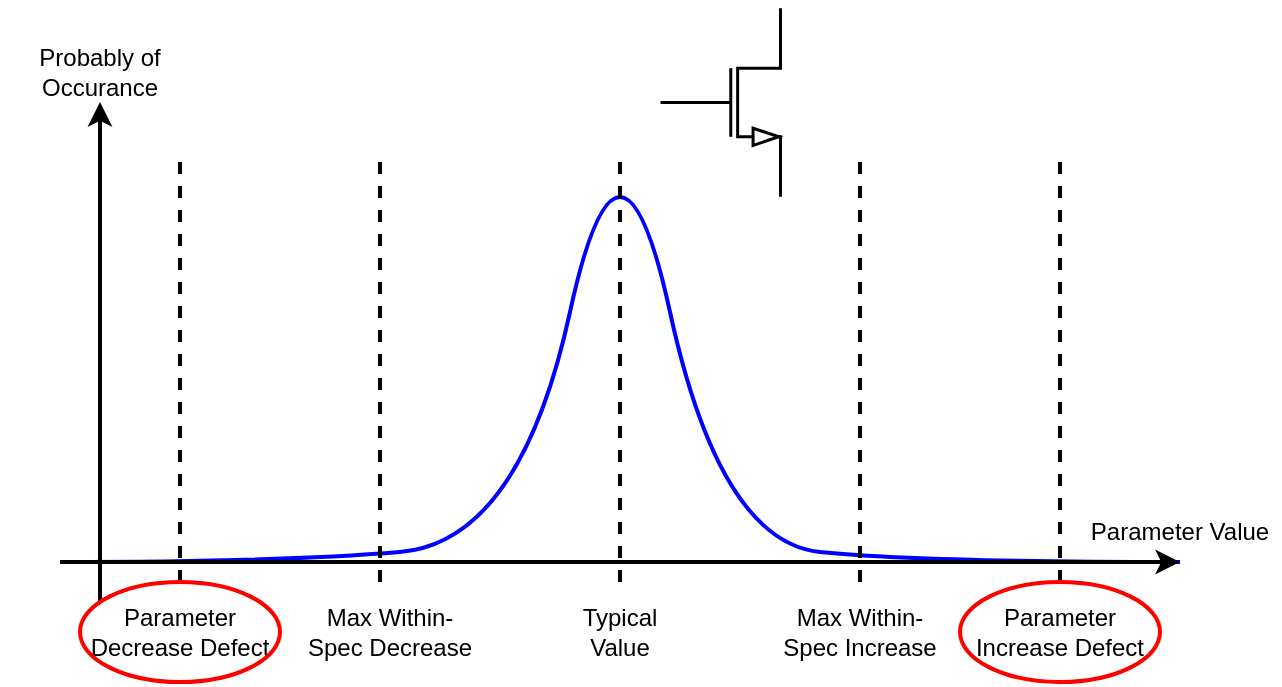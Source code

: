 <mxfile version="26.0.9">
  <diagram name="Page-1" id="iJKui2VGWMVnrmLaJV3V">
    <mxGraphModel dx="1368" dy="838" grid="1" gridSize="10" guides="1" tooltips="1" connect="1" arrows="1" fold="1" page="1" pageScale="1" pageWidth="827" pageHeight="1169" math="0" shadow="0">
      <root>
        <mxCell id="0" />
        <mxCell id="1" parent="0" />
        <mxCell id="BQD4FgXtAE1xvJUOUGTE-1" value="" style="verticalLabelPosition=bottom;shadow=0;dashed=0;align=center;html=1;verticalAlign=top;shape=mxgraph.electrical.transistors.nmos;pointerEvents=1;strokeWidth=1.5;" vertex="1" parent="1">
          <mxGeometry x="500" y="160" width="60" height="100" as="geometry" />
        </mxCell>
        <mxCell id="BQD4FgXtAE1xvJUOUGTE-2" value="" style="curved=1;endArrow=none;html=1;rounded=0;startFill=0;strokeColor=#0000FF;strokeWidth=2;" edge="1" parent="1">
          <mxGeometry width="50" height="50" relative="1" as="geometry">
            <mxPoint x="200" y="440" as="sourcePoint" />
            <mxPoint x="760" y="440" as="targetPoint" />
            <Array as="points">
              <mxPoint x="310" y="440" />
              <mxPoint x="430" y="430" />
              <mxPoint x="480" y="200" />
              <mxPoint x="530" y="430" />
              <mxPoint x="630" y="440" />
            </Array>
          </mxGeometry>
        </mxCell>
        <mxCell id="BQD4FgXtAE1xvJUOUGTE-3" value="" style="endArrow=none;html=1;rounded=0;dashed=1;strokeWidth=2;" edge="1" parent="1">
          <mxGeometry width="50" height="50" relative="1" as="geometry">
            <mxPoint x="360" y="450" as="sourcePoint" />
            <mxPoint x="360" y="240" as="targetPoint" />
          </mxGeometry>
        </mxCell>
        <mxCell id="BQD4FgXtAE1xvJUOUGTE-4" value="" style="endArrow=none;html=1;rounded=0;dashed=1;strokeWidth=2;" edge="1" parent="1">
          <mxGeometry width="50" height="50" relative="1" as="geometry">
            <mxPoint x="600" y="450" as="sourcePoint" />
            <mxPoint x="600" y="240" as="targetPoint" />
          </mxGeometry>
        </mxCell>
        <mxCell id="BQD4FgXtAE1xvJUOUGTE-5" value="" style="endArrow=none;html=1;rounded=0;dashed=1;strokeWidth=2;" edge="1" parent="1">
          <mxGeometry width="50" height="50" relative="1" as="geometry">
            <mxPoint x="260" y="450" as="sourcePoint" />
            <mxPoint x="260" y="240" as="targetPoint" />
          </mxGeometry>
        </mxCell>
        <mxCell id="BQD4FgXtAE1xvJUOUGTE-6" value="" style="endArrow=none;html=1;rounded=0;dashed=1;strokeWidth=2;" edge="1" parent="1">
          <mxGeometry width="50" height="50" relative="1" as="geometry">
            <mxPoint x="700" y="450" as="sourcePoint" />
            <mxPoint x="700" y="240" as="targetPoint" />
          </mxGeometry>
        </mxCell>
        <mxCell id="BQD4FgXtAE1xvJUOUGTE-7" value="" style="endArrow=none;html=1;rounded=0;dashed=1;strokeWidth=2;" edge="1" parent="1">
          <mxGeometry width="50" height="50" relative="1" as="geometry">
            <mxPoint x="480" y="450" as="sourcePoint" />
            <mxPoint x="480" y="240" as="targetPoint" />
          </mxGeometry>
        </mxCell>
        <mxCell id="BQD4FgXtAE1xvJUOUGTE-8" value="Typical Value" style="text;html=1;align=center;verticalAlign=middle;whiteSpace=wrap;rounded=0;strokeWidth=2;" vertex="1" parent="1">
          <mxGeometry x="450" y="460" width="60" height="30" as="geometry" />
        </mxCell>
        <mxCell id="BQD4FgXtAE1xvJUOUGTE-9" value="Max Within-Spec Increase" style="text;html=1;align=center;verticalAlign=middle;whiteSpace=wrap;rounded=0;strokeWidth=2;" vertex="1" parent="1">
          <mxGeometry x="560" y="460" width="80" height="30" as="geometry" />
        </mxCell>
        <mxCell id="BQD4FgXtAE1xvJUOUGTE-10" value="Max Within-Spec Decrease" style="text;html=1;align=center;verticalAlign=middle;whiteSpace=wrap;rounded=0;strokeWidth=2;" vertex="1" parent="1">
          <mxGeometry x="320" y="460" width="90" height="30" as="geometry" />
        </mxCell>
        <mxCell id="BQD4FgXtAE1xvJUOUGTE-12" value="Parameter Decrease Defect" style="text;html=1;align=center;verticalAlign=middle;whiteSpace=wrap;rounded=0;strokeWidth=2;" vertex="1" parent="1">
          <mxGeometry x="210" y="460" width="100" height="30" as="geometry" />
        </mxCell>
        <mxCell id="BQD4FgXtAE1xvJUOUGTE-13" value="Parameter Increase Defect" style="text;html=1;align=center;verticalAlign=middle;whiteSpace=wrap;rounded=0;strokeWidth=2;" vertex="1" parent="1">
          <mxGeometry x="650" y="460" width="100" height="30" as="geometry" />
        </mxCell>
        <mxCell id="BQD4FgXtAE1xvJUOUGTE-14" value="" style="endArrow=classic;html=1;rounded=0;strokeWidth=2;" edge="1" parent="1">
          <mxGeometry width="50" height="50" relative="1" as="geometry">
            <mxPoint x="200" y="440" as="sourcePoint" />
            <mxPoint x="760" y="440" as="targetPoint" />
          </mxGeometry>
        </mxCell>
        <mxCell id="BQD4FgXtAE1xvJUOUGTE-16" value="Parameter Value" style="text;html=1;align=center;verticalAlign=middle;whiteSpace=wrap;rounded=0;strokeWidth=2;" vertex="1" parent="1">
          <mxGeometry x="710" y="410" width="100" height="30" as="geometry" />
        </mxCell>
        <mxCell id="BQD4FgXtAE1xvJUOUGTE-17" value="" style="endArrow=classic;html=1;rounded=0;strokeWidth=2;" edge="1" parent="1">
          <mxGeometry width="50" height="50" relative="1" as="geometry">
            <mxPoint x="220" y="460" as="sourcePoint" />
            <mxPoint x="220" y="210" as="targetPoint" />
          </mxGeometry>
        </mxCell>
        <mxCell id="BQD4FgXtAE1xvJUOUGTE-18" value="Probably of Occurance" style="text;html=1;align=center;verticalAlign=middle;whiteSpace=wrap;rounded=0;strokeWidth=2;" vertex="1" parent="1">
          <mxGeometry x="170" y="180" width="100" height="30" as="geometry" />
        </mxCell>
        <mxCell id="BQD4FgXtAE1xvJUOUGTE-19" value="" style="ellipse;whiteSpace=wrap;html=1;fillColor=none;strokeColor=#FF0000;strokeWidth=2;" vertex="1" parent="1">
          <mxGeometry x="210" y="450" width="100" height="50" as="geometry" />
        </mxCell>
        <mxCell id="BQD4FgXtAE1xvJUOUGTE-20" value="" style="ellipse;whiteSpace=wrap;html=1;fillColor=none;strokeColor=#FF0000;strokeWidth=2;" vertex="1" parent="1">
          <mxGeometry x="650" y="450" width="100" height="50" as="geometry" />
        </mxCell>
      </root>
    </mxGraphModel>
  </diagram>
</mxfile>
